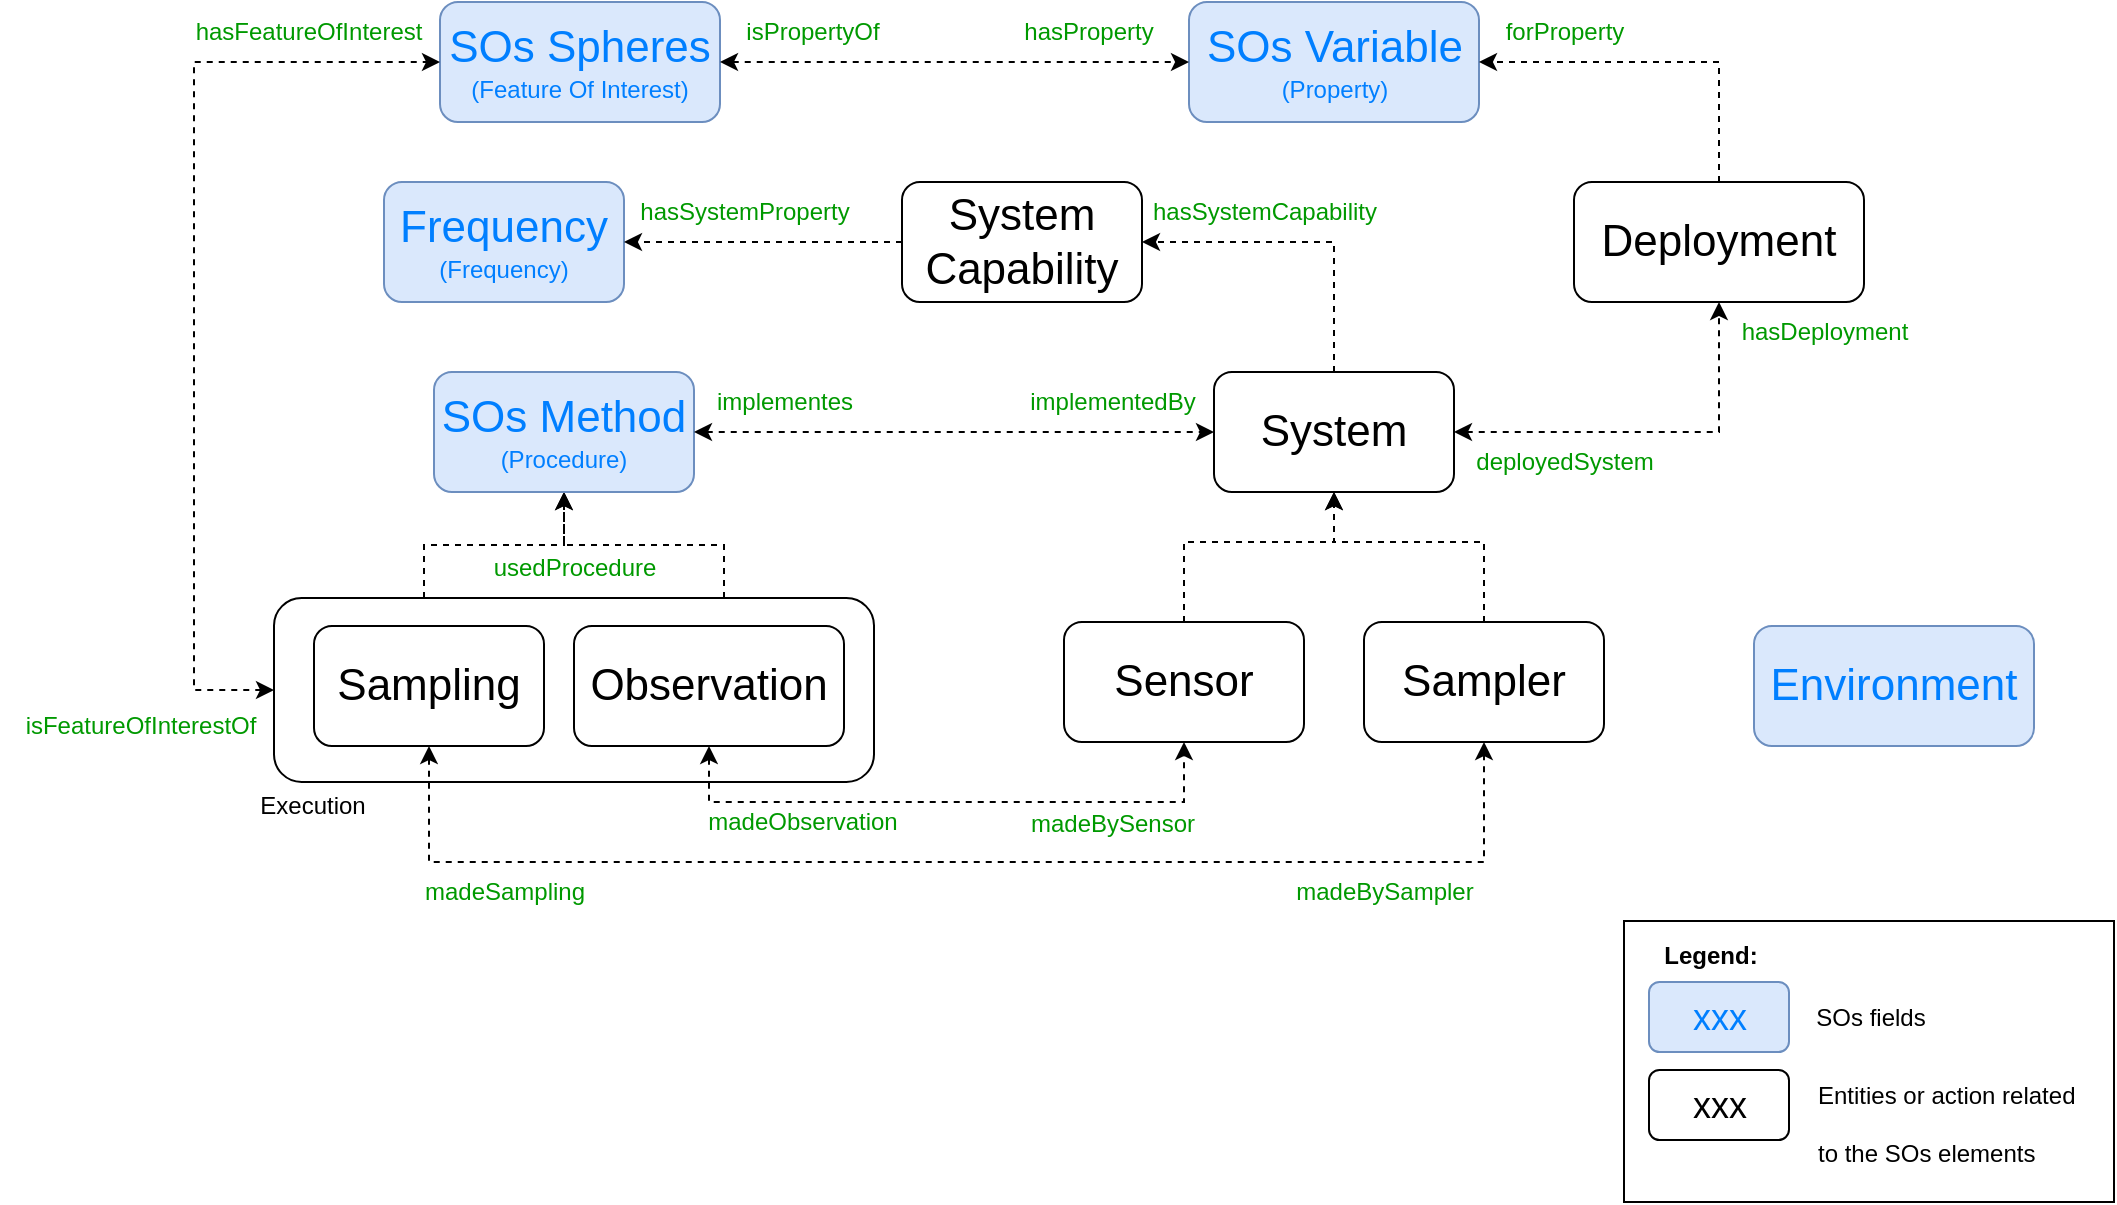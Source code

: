 <mxfile version="23.1.7" type="github">
  <diagram name="Page-1" id="ZShiGL7Zgp_9ACBQD5fn">
    <mxGraphModel dx="1781" dy="779" grid="1" gridSize="10" guides="1" tooltips="1" connect="1" arrows="1" fold="1" page="1" pageScale="1" pageWidth="827" pageHeight="1169" math="0" shadow="0">
      <root>
        <mxCell id="0" />
        <mxCell id="1" parent="0" />
        <mxCell id="me3hPuGj6Tch9uq9rWge-1" value="" style="rounded=0;whiteSpace=wrap;html=1;" vertex="1" parent="1">
          <mxGeometry x="775" y="519.5" width="245" height="140.5" as="geometry" />
        </mxCell>
        <mxCell id="me3hPuGj6Tch9uq9rWge-2" style="edgeStyle=orthogonalEdgeStyle;rounded=0;orthogonalLoop=1;jettySize=auto;html=1;exitX=0.25;exitY=0;exitDx=0;exitDy=0;entryX=0.5;entryY=1;entryDx=0;entryDy=0;dashed=1;" edge="1" parent="1" source="me3hPuGj6Tch9uq9rWge-4" target="me3hPuGj6Tch9uq9rWge-5">
          <mxGeometry relative="1" as="geometry" />
        </mxCell>
        <mxCell id="me3hPuGj6Tch9uq9rWge-3" style="edgeStyle=orthogonalEdgeStyle;rounded=0;orthogonalLoop=1;jettySize=auto;html=1;exitX=0.75;exitY=0;exitDx=0;exitDy=0;entryX=0.5;entryY=1;entryDx=0;entryDy=0;dashed=1;" edge="1" parent="1" source="me3hPuGj6Tch9uq9rWge-4" target="me3hPuGj6Tch9uq9rWge-5">
          <mxGeometry relative="1" as="geometry">
            <mxPoint x="350" y="310" as="targetPoint" />
          </mxGeometry>
        </mxCell>
        <mxCell id="me3hPuGj6Tch9uq9rWge-4" value="" style="rounded=1;whiteSpace=wrap;html=1;" vertex="1" parent="1">
          <mxGeometry x="100" y="358" width="300" height="92" as="geometry" />
        </mxCell>
        <mxCell id="me3hPuGj6Tch9uq9rWge-5" value="&lt;font style=&quot;&quot;&gt;&lt;span style=&quot;font-size: 22px;&quot;&gt;SOs Method&lt;/span&gt;&lt;br&gt;&lt;font style=&quot;font-size: 12px;&quot;&gt;(Procedure)&lt;/font&gt;&lt;br&gt;&lt;/font&gt;" style="rounded=1;whiteSpace=wrap;html=1;fillColor=#dae8fc;strokeColor=#6c8ebf;fontColor=#007FFF;" vertex="1" parent="1">
          <mxGeometry x="180" y="245" width="130" height="60" as="geometry" />
        </mxCell>
        <mxCell id="me3hPuGj6Tch9uq9rWge-6" value="" style="endArrow=classic;html=1;rounded=0;exitX=1;exitY=0.5;exitDx=0;exitDy=0;startArrow=classic;startFill=1;dashed=1;endFill=1;entryX=0;entryY=0.5;entryDx=0;entryDy=0;" edge="1" parent="1" source="me3hPuGj6Tch9uq9rWge-5" target="me3hPuGj6Tch9uq9rWge-9">
          <mxGeometry width="50" height="50" relative="1" as="geometry">
            <mxPoint x="480" y="290" as="sourcePoint" />
            <mxPoint x="570" y="290" as="targetPoint" />
          </mxGeometry>
        </mxCell>
        <mxCell id="me3hPuGj6Tch9uq9rWge-7" style="edgeStyle=orthogonalEdgeStyle;rounded=0;orthogonalLoop=1;jettySize=auto;html=1;exitX=1;exitY=0.5;exitDx=0;exitDy=0;entryX=0.5;entryY=1;entryDx=0;entryDy=0;startArrow=classic;startFill=1;dashed=1;" edge="1" parent="1" source="me3hPuGj6Tch9uq9rWge-9" target="me3hPuGj6Tch9uq9rWge-36">
          <mxGeometry relative="1" as="geometry" />
        </mxCell>
        <mxCell id="me3hPuGj6Tch9uq9rWge-8" style="edgeStyle=orthogonalEdgeStyle;rounded=0;orthogonalLoop=1;jettySize=auto;html=1;exitX=0.5;exitY=0;exitDx=0;exitDy=0;entryX=1;entryY=0.5;entryDx=0;entryDy=0;dashed=1;" edge="1" parent="1" source="me3hPuGj6Tch9uq9rWge-9" target="me3hPuGj6Tch9uq9rWge-42">
          <mxGeometry relative="1" as="geometry" />
        </mxCell>
        <mxCell id="me3hPuGj6Tch9uq9rWge-9" value="&lt;font style=&quot;font-size: 22px;&quot;&gt;System&lt;/font&gt;" style="rounded=1;whiteSpace=wrap;html=1;" vertex="1" parent="1">
          <mxGeometry x="570" y="245" width="120" height="60" as="geometry" />
        </mxCell>
        <mxCell id="me3hPuGj6Tch9uq9rWge-10" value="implementedBy" style="text;html=1;align=center;verticalAlign=middle;resizable=0;points=[];autosize=1;strokeColor=none;fillColor=none;fontColor=#009900;" vertex="1" parent="1">
          <mxGeometry x="464" y="245" width="110" height="30" as="geometry" />
        </mxCell>
        <mxCell id="me3hPuGj6Tch9uq9rWge-11" value="madeBySampler" style="text;html=1;align=center;verticalAlign=middle;resizable=0;points=[];autosize=1;strokeColor=none;fillColor=none;fontColor=#009900;" vertex="1" parent="1">
          <mxGeometry x="600" y="490" width="110" height="30" as="geometry" />
        </mxCell>
        <mxCell id="me3hPuGj6Tch9uq9rWge-12" style="edgeStyle=orthogonalEdgeStyle;rounded=0;orthogonalLoop=1;jettySize=auto;html=1;exitX=0.5;exitY=0;exitDx=0;exitDy=0;entryX=0.5;entryY=1;entryDx=0;entryDy=0;dashed=1;" edge="1" parent="1" source="me3hPuGj6Tch9uq9rWge-13" target="me3hPuGj6Tch9uq9rWge-9">
          <mxGeometry relative="1" as="geometry">
            <Array as="points">
              <mxPoint x="555" y="330" />
              <mxPoint x="630" y="330" />
            </Array>
          </mxGeometry>
        </mxCell>
        <mxCell id="me3hPuGj6Tch9uq9rWge-13" value="&lt;font style=&quot;font-size: 22px;&quot;&gt;Sensor&lt;/font&gt;" style="rounded=1;whiteSpace=wrap;html=1;" vertex="1" parent="1">
          <mxGeometry x="495" y="370" width="120" height="60" as="geometry" />
        </mxCell>
        <mxCell id="me3hPuGj6Tch9uq9rWge-14" style="edgeStyle=orthogonalEdgeStyle;rounded=0;orthogonalLoop=1;jettySize=auto;html=1;exitX=0.5;exitY=0;exitDx=0;exitDy=0;dashed=1;entryX=0.5;entryY=1;entryDx=0;entryDy=0;" edge="1" parent="1" source="me3hPuGj6Tch9uq9rWge-15" target="me3hPuGj6Tch9uq9rWge-9">
          <mxGeometry relative="1" as="geometry">
            <mxPoint x="630" y="320" as="targetPoint" />
            <Array as="points">
              <mxPoint x="705" y="330" />
              <mxPoint x="630" y="330" />
            </Array>
          </mxGeometry>
        </mxCell>
        <mxCell id="me3hPuGj6Tch9uq9rWge-15" value="&lt;font style=&quot;font-size: 22px;&quot;&gt;Sampler&lt;/font&gt;" style="rounded=1;whiteSpace=wrap;html=1;" vertex="1" parent="1">
          <mxGeometry x="645" y="370" width="120" height="60" as="geometry" />
        </mxCell>
        <mxCell id="me3hPuGj6Tch9uq9rWge-16" style="edgeStyle=orthogonalEdgeStyle;rounded=0;orthogonalLoop=1;jettySize=auto;html=1;exitX=0.5;exitY=1;exitDx=0;exitDy=0;entryX=0.5;entryY=1;entryDx=0;entryDy=0;startArrow=classic;startFill=1;dashed=1;" edge="1" parent="1" source="me3hPuGj6Tch9uq9rWge-17" target="me3hPuGj6Tch9uq9rWge-15">
          <mxGeometry relative="1" as="geometry">
            <Array as="points">
              <mxPoint x="178" y="490" />
              <mxPoint x="705" y="490" />
            </Array>
          </mxGeometry>
        </mxCell>
        <mxCell id="me3hPuGj6Tch9uq9rWge-17" value="&lt;font style=&quot;font-size: 22px;&quot;&gt;Sampling&lt;/font&gt;" style="rounded=1;whiteSpace=wrap;html=1;" vertex="1" parent="1">
          <mxGeometry x="120" y="372" width="115" height="60" as="geometry" />
        </mxCell>
        <mxCell id="me3hPuGj6Tch9uq9rWge-18" style="edgeStyle=orthogonalEdgeStyle;rounded=0;orthogonalLoop=1;jettySize=auto;html=1;exitX=0.5;exitY=1;exitDx=0;exitDy=0;entryX=0.5;entryY=1;entryDx=0;entryDy=0;startArrow=classic;startFill=1;dashed=1;" edge="1" parent="1" source="me3hPuGj6Tch9uq9rWge-19" target="me3hPuGj6Tch9uq9rWge-13">
          <mxGeometry relative="1" as="geometry">
            <Array as="points">
              <mxPoint x="318" y="460" />
              <mxPoint x="555" y="460" />
            </Array>
          </mxGeometry>
        </mxCell>
        <mxCell id="me3hPuGj6Tch9uq9rWge-19" value="&lt;font style=&quot;font-size: 22px;&quot;&gt;Observation&lt;/font&gt;" style="rounded=1;whiteSpace=wrap;html=1;" vertex="1" parent="1">
          <mxGeometry x="250" y="372" width="135" height="60" as="geometry" />
        </mxCell>
        <mxCell id="me3hPuGj6Tch9uq9rWge-20" value="usedProcedure" style="text;html=1;align=center;verticalAlign=middle;resizable=0;points=[];autosize=1;strokeColor=none;fillColor=none;fontColor=#009900;" vertex="1" parent="1">
          <mxGeometry x="200" y="328" width="100" height="30" as="geometry" />
        </mxCell>
        <mxCell id="me3hPuGj6Tch9uq9rWge-21" value="madeObservation" style="text;html=1;align=center;verticalAlign=middle;resizable=0;points=[];autosize=1;strokeColor=none;fillColor=none;fontColor=#009900;" vertex="1" parent="1">
          <mxGeometry x="304" y="455" width="120" height="30" as="geometry" />
        </mxCell>
        <mxCell id="me3hPuGj6Tch9uq9rWge-22" value="madeBySensor" style="text;html=1;align=center;verticalAlign=middle;resizable=0;points=[];autosize=1;strokeColor=none;fillColor=none;fontColor=#009900;" vertex="1" parent="1">
          <mxGeometry x="464" y="456" width="110" height="30" as="geometry" />
        </mxCell>
        <mxCell id="me3hPuGj6Tch9uq9rWge-23" value="implementes" style="text;html=1;align=center;verticalAlign=middle;resizable=0;points=[];autosize=1;strokeColor=none;fillColor=none;fontColor=#009900;" vertex="1" parent="1">
          <mxGeometry x="310" y="245" width="90" height="30" as="geometry" />
        </mxCell>
        <mxCell id="me3hPuGj6Tch9uq9rWge-24" value="madeSampling" style="text;html=1;align=center;verticalAlign=middle;resizable=0;points=[];autosize=1;strokeColor=none;fillColor=none;fontColor=#009900;" vertex="1" parent="1">
          <mxGeometry x="165" y="490" width="100" height="30" as="geometry" />
        </mxCell>
        <mxCell id="me3hPuGj6Tch9uq9rWge-25" value="&lt;font style=&quot;&quot;&gt;&lt;span style=&quot;font-size: 22px;&quot;&gt;SOs Spheres&lt;/span&gt;&lt;br&gt;&lt;font style=&quot;font-size: 12px;&quot;&gt;(Feature Of Interest)&lt;/font&gt;&lt;/font&gt;" style="rounded=1;whiteSpace=wrap;html=1;fillColor=#dae8fc;strokeColor=#6c8ebf;fontColor=#007FFF;" vertex="1" parent="1">
          <mxGeometry x="183" y="60" width="140" height="60" as="geometry" />
        </mxCell>
        <mxCell id="me3hPuGj6Tch9uq9rWge-26" value="&lt;font style=&quot;&quot;&gt;&lt;font style=&quot;font-size: 22px;&quot;&gt;SOs Variable&lt;/font&gt;&lt;br&gt;&lt;font style=&quot;font-size: 12px;&quot;&gt;(Property)&lt;/font&gt;&lt;/font&gt;" style="rounded=1;whiteSpace=wrap;html=1;fillColor=#dae8fc;strokeColor=#6c8ebf;fontColor=#007FFF;" vertex="1" parent="1">
          <mxGeometry x="557.5" y="60" width="145" height="60" as="geometry" />
        </mxCell>
        <mxCell id="me3hPuGj6Tch9uq9rWge-27" value="" style="endArrow=classic;html=1;rounded=0;startArrow=classic;startFill=1;dashed=1;endFill=1;entryX=0;entryY=0.5;entryDx=0;entryDy=0;exitX=1;exitY=0.5;exitDx=0;exitDy=0;" edge="1" parent="1" source="me3hPuGj6Tch9uq9rWge-25" target="me3hPuGj6Tch9uq9rWge-26">
          <mxGeometry width="50" height="50" relative="1" as="geometry">
            <mxPoint x="330" y="90" as="sourcePoint" />
            <mxPoint x="530" y="110" as="targetPoint" />
          </mxGeometry>
        </mxCell>
        <mxCell id="me3hPuGj6Tch9uq9rWge-28" value="hasProperty" style="text;html=1;align=center;verticalAlign=middle;resizable=0;points=[];autosize=1;strokeColor=none;fillColor=none;fontColor=#009900;" vertex="1" parent="1">
          <mxGeometry x="462" y="60" width="90" height="30" as="geometry" />
        </mxCell>
        <mxCell id="me3hPuGj6Tch9uq9rWge-29" value="isPropertyOf" style="text;html=1;align=center;verticalAlign=middle;resizable=0;points=[];autosize=1;strokeColor=none;fillColor=none;fontColor=#009900;" vertex="1" parent="1">
          <mxGeometry x="324" y="60" width="90" height="30" as="geometry" />
        </mxCell>
        <mxCell id="me3hPuGj6Tch9uq9rWge-30" value="hasFeatureOfInterest" style="text;html=1;align=center;verticalAlign=middle;resizable=0;points=[];autosize=1;strokeColor=none;fillColor=none;fontColor=#009900;" vertex="1" parent="1">
          <mxGeometry x="47" y="60" width="140" height="30" as="geometry" />
        </mxCell>
        <mxCell id="me3hPuGj6Tch9uq9rWge-31" style="edgeStyle=orthogonalEdgeStyle;rounded=0;orthogonalLoop=1;jettySize=auto;html=1;entryX=0;entryY=0.5;entryDx=0;entryDy=0;dashed=1;startArrow=classic;startFill=1;exitX=0;exitY=0.5;exitDx=0;exitDy=0;" edge="1" parent="1" source="me3hPuGj6Tch9uq9rWge-4" target="me3hPuGj6Tch9uq9rWge-25">
          <mxGeometry relative="1" as="geometry">
            <mxPoint x="30" y="330" as="sourcePoint" />
            <mxPoint x="85" y="80" as="targetPoint" />
            <Array as="points">
              <mxPoint x="60" y="404" />
              <mxPoint x="60" y="90" />
            </Array>
          </mxGeometry>
        </mxCell>
        <mxCell id="me3hPuGj6Tch9uq9rWge-32" style="edgeStyle=orthogonalEdgeStyle;rounded=0;orthogonalLoop=1;jettySize=auto;html=1;exitX=0.5;exitY=1;exitDx=0;exitDy=0;" edge="1" parent="1">
          <mxGeometry relative="1" as="geometry">
            <mxPoint x="253" y="447" as="sourcePoint" />
            <mxPoint x="253" y="447" as="targetPoint" />
          </mxGeometry>
        </mxCell>
        <mxCell id="me3hPuGj6Tch9uq9rWge-33" value="Execution" style="text;html=1;align=center;verticalAlign=middle;resizable=0;points=[];autosize=1;strokeColor=none;fillColor=none;fontColor=#000000;" vertex="1" parent="1">
          <mxGeometry x="79" y="447" width="80" height="30" as="geometry" />
        </mxCell>
        <mxCell id="me3hPuGj6Tch9uq9rWge-34" value="isFeatureOfInterestOf" style="text;html=1;align=center;verticalAlign=middle;resizable=0;points=[];autosize=1;strokeColor=none;fillColor=none;fontColor=#009900;" vertex="1" parent="1">
          <mxGeometry x="-37" y="407" width="140" height="30" as="geometry" />
        </mxCell>
        <mxCell id="me3hPuGj6Tch9uq9rWge-35" style="edgeStyle=orthogonalEdgeStyle;rounded=0;orthogonalLoop=1;jettySize=auto;html=1;exitX=0.5;exitY=0;exitDx=0;exitDy=0;entryX=1;entryY=0.5;entryDx=0;entryDy=0;dashed=1;" edge="1" parent="1" source="me3hPuGj6Tch9uq9rWge-36" target="me3hPuGj6Tch9uq9rWge-26">
          <mxGeometry relative="1" as="geometry" />
        </mxCell>
        <mxCell id="me3hPuGj6Tch9uq9rWge-36" value="&lt;font style=&quot;&quot;&gt;&lt;font style=&quot;font-size: 22px;&quot;&gt;Deployment&lt;/font&gt;&lt;/font&gt;" style="rounded=1;whiteSpace=wrap;html=1;" vertex="1" parent="1">
          <mxGeometry x="750" y="150" width="145" height="60" as="geometry" />
        </mxCell>
        <mxCell id="me3hPuGj6Tch9uq9rWge-37" value="deployedSystem" style="text;html=1;align=center;verticalAlign=middle;resizable=0;points=[];autosize=1;strokeColor=none;fillColor=none;fontColor=#009900;" vertex="1" parent="1">
          <mxGeometry x="690" y="275" width="110" height="30" as="geometry" />
        </mxCell>
        <mxCell id="me3hPuGj6Tch9uq9rWge-38" value="hasDeployment" style="text;html=1;align=center;verticalAlign=middle;resizable=0;points=[];autosize=1;strokeColor=none;fillColor=none;fontColor=#009900;" vertex="1" parent="1">
          <mxGeometry x="820" y="210" width="110" height="30" as="geometry" />
        </mxCell>
        <mxCell id="me3hPuGj6Tch9uq9rWge-39" value="forProperty" style="text;html=1;align=center;verticalAlign=middle;resizable=0;points=[];autosize=1;strokeColor=none;fillColor=none;fontColor=#009900;" vertex="1" parent="1">
          <mxGeometry x="705" y="60" width="80" height="30" as="geometry" />
        </mxCell>
        <mxCell id="me3hPuGj6Tch9uq9rWge-40" value="&lt;font style=&quot;&quot;&gt;&lt;span style=&quot;font-size: 22px;&quot;&gt;Frequency&lt;/span&gt;&lt;br&gt;&lt;font style=&quot;font-size: 12px;&quot;&gt;(Frequency)&lt;/font&gt;&lt;br&gt;&lt;/font&gt;" style="rounded=1;whiteSpace=wrap;html=1;fillColor=#DAE8FC;strokeColor=#6C8EBF;fontColor=#007FFF;" vertex="1" parent="1">
          <mxGeometry x="155" y="150" width="120" height="60" as="geometry" />
        </mxCell>
        <mxCell id="me3hPuGj6Tch9uq9rWge-41" style="edgeStyle=orthogonalEdgeStyle;rounded=0;orthogonalLoop=1;jettySize=auto;html=1;exitX=0;exitY=0.5;exitDx=0;exitDy=0;entryX=1;entryY=0.5;entryDx=0;entryDy=0;dashed=1;" edge="1" parent="1" source="me3hPuGj6Tch9uq9rWge-42" target="me3hPuGj6Tch9uq9rWge-40">
          <mxGeometry relative="1" as="geometry" />
        </mxCell>
        <mxCell id="me3hPuGj6Tch9uq9rWge-42" value="&lt;font style=&quot;font-size: 22px;&quot;&gt;System Capability&lt;/font&gt;" style="rounded=1;whiteSpace=wrap;html=1;" vertex="1" parent="1">
          <mxGeometry x="414" y="150" width="120" height="60" as="geometry" />
        </mxCell>
        <mxCell id="me3hPuGj6Tch9uq9rWge-43" value="hasSystemCapability" style="text;html=1;align=center;verticalAlign=middle;resizable=0;points=[];autosize=1;strokeColor=none;fillColor=none;fontColor=#009900;" vertex="1" parent="1">
          <mxGeometry x="525" y="150" width="140" height="30" as="geometry" />
        </mxCell>
        <mxCell id="me3hPuGj6Tch9uq9rWge-44" value="hasSystemProperty" style="text;html=1;align=center;verticalAlign=middle;resizable=0;points=[];autosize=1;strokeColor=none;fillColor=none;fontColor=#009900;" vertex="1" parent="1">
          <mxGeometry x="270" y="150" width="130" height="30" as="geometry" />
        </mxCell>
        <mxCell id="me3hPuGj6Tch9uq9rWge-45" value="&lt;font style=&quot;&quot;&gt;&lt;font style=&quot;font-size: 18px;&quot;&gt;xxx&lt;/font&gt;&lt;/font&gt;" style="rounded=1;whiteSpace=wrap;html=1;fillColor=#dae8fc;strokeColor=#6c8ebf;fontColor=#007FFF;" vertex="1" parent="1">
          <mxGeometry x="787.5" y="550" width="70" height="35" as="geometry" />
        </mxCell>
        <mxCell id="me3hPuGj6Tch9uq9rWge-46" value="SOs fields" style="text;html=1;align=center;verticalAlign=middle;resizable=0;points=[];autosize=1;strokeColor=none;fillColor=none;" vertex="1" parent="1">
          <mxGeometry x="857.5" y="553" width="80" height="30" as="geometry" />
        </mxCell>
        <mxCell id="me3hPuGj6Tch9uq9rWge-47" value="&lt;b&gt;Legend:&lt;/b&gt;" style="text;html=1;align=center;verticalAlign=middle;resizable=0;points=[];autosize=1;strokeColor=none;fillColor=none;" vertex="1" parent="1">
          <mxGeometry x="782.5" y="521.5" width="70" height="30" as="geometry" />
        </mxCell>
        <mxCell id="me3hPuGj6Tch9uq9rWge-48" value="&lt;font style=&quot;&quot;&gt;&lt;font style=&quot;font-size: 18px;&quot;&gt;xxx&lt;/font&gt;&lt;/font&gt;" style="rounded=1;whiteSpace=wrap;html=1;" vertex="1" parent="1">
          <mxGeometry x="787.5" y="594" width="70" height="35" as="geometry" />
        </mxCell>
        <mxCell id="me3hPuGj6Tch9uq9rWge-49" value="&lt;h1&gt;&lt;font style=&quot;font-size: 12px; font-weight: normal;&quot;&gt;Entities or action related to the SOs elements&lt;/font&gt;&lt;/h1&gt;" style="text;html=1;spacing=5;spacingTop=-20;whiteSpace=wrap;overflow=hidden;rounded=0;" vertex="1" parent="1">
          <mxGeometry x="867" y="583" width="150" height="75" as="geometry" />
        </mxCell>
        <mxCell id="me3hPuGj6Tch9uq9rWge-50" value="&lt;font style=&quot;font-size: 22px;&quot;&gt;&lt;font style=&quot;font-size: 22px;&quot;&gt;Environment&lt;/font&gt;&lt;br style=&quot;font-size: 22px;&quot;&gt;&lt;/font&gt;" style="rounded=1;whiteSpace=wrap;html=1;fillColor=#dae8fc;strokeColor=#6c8ebf;fontColor=#007FFF;fontSize=22;" vertex="1" parent="1">
          <mxGeometry x="840" y="372" width="140" height="60" as="geometry" />
        </mxCell>
      </root>
    </mxGraphModel>
  </diagram>
</mxfile>
